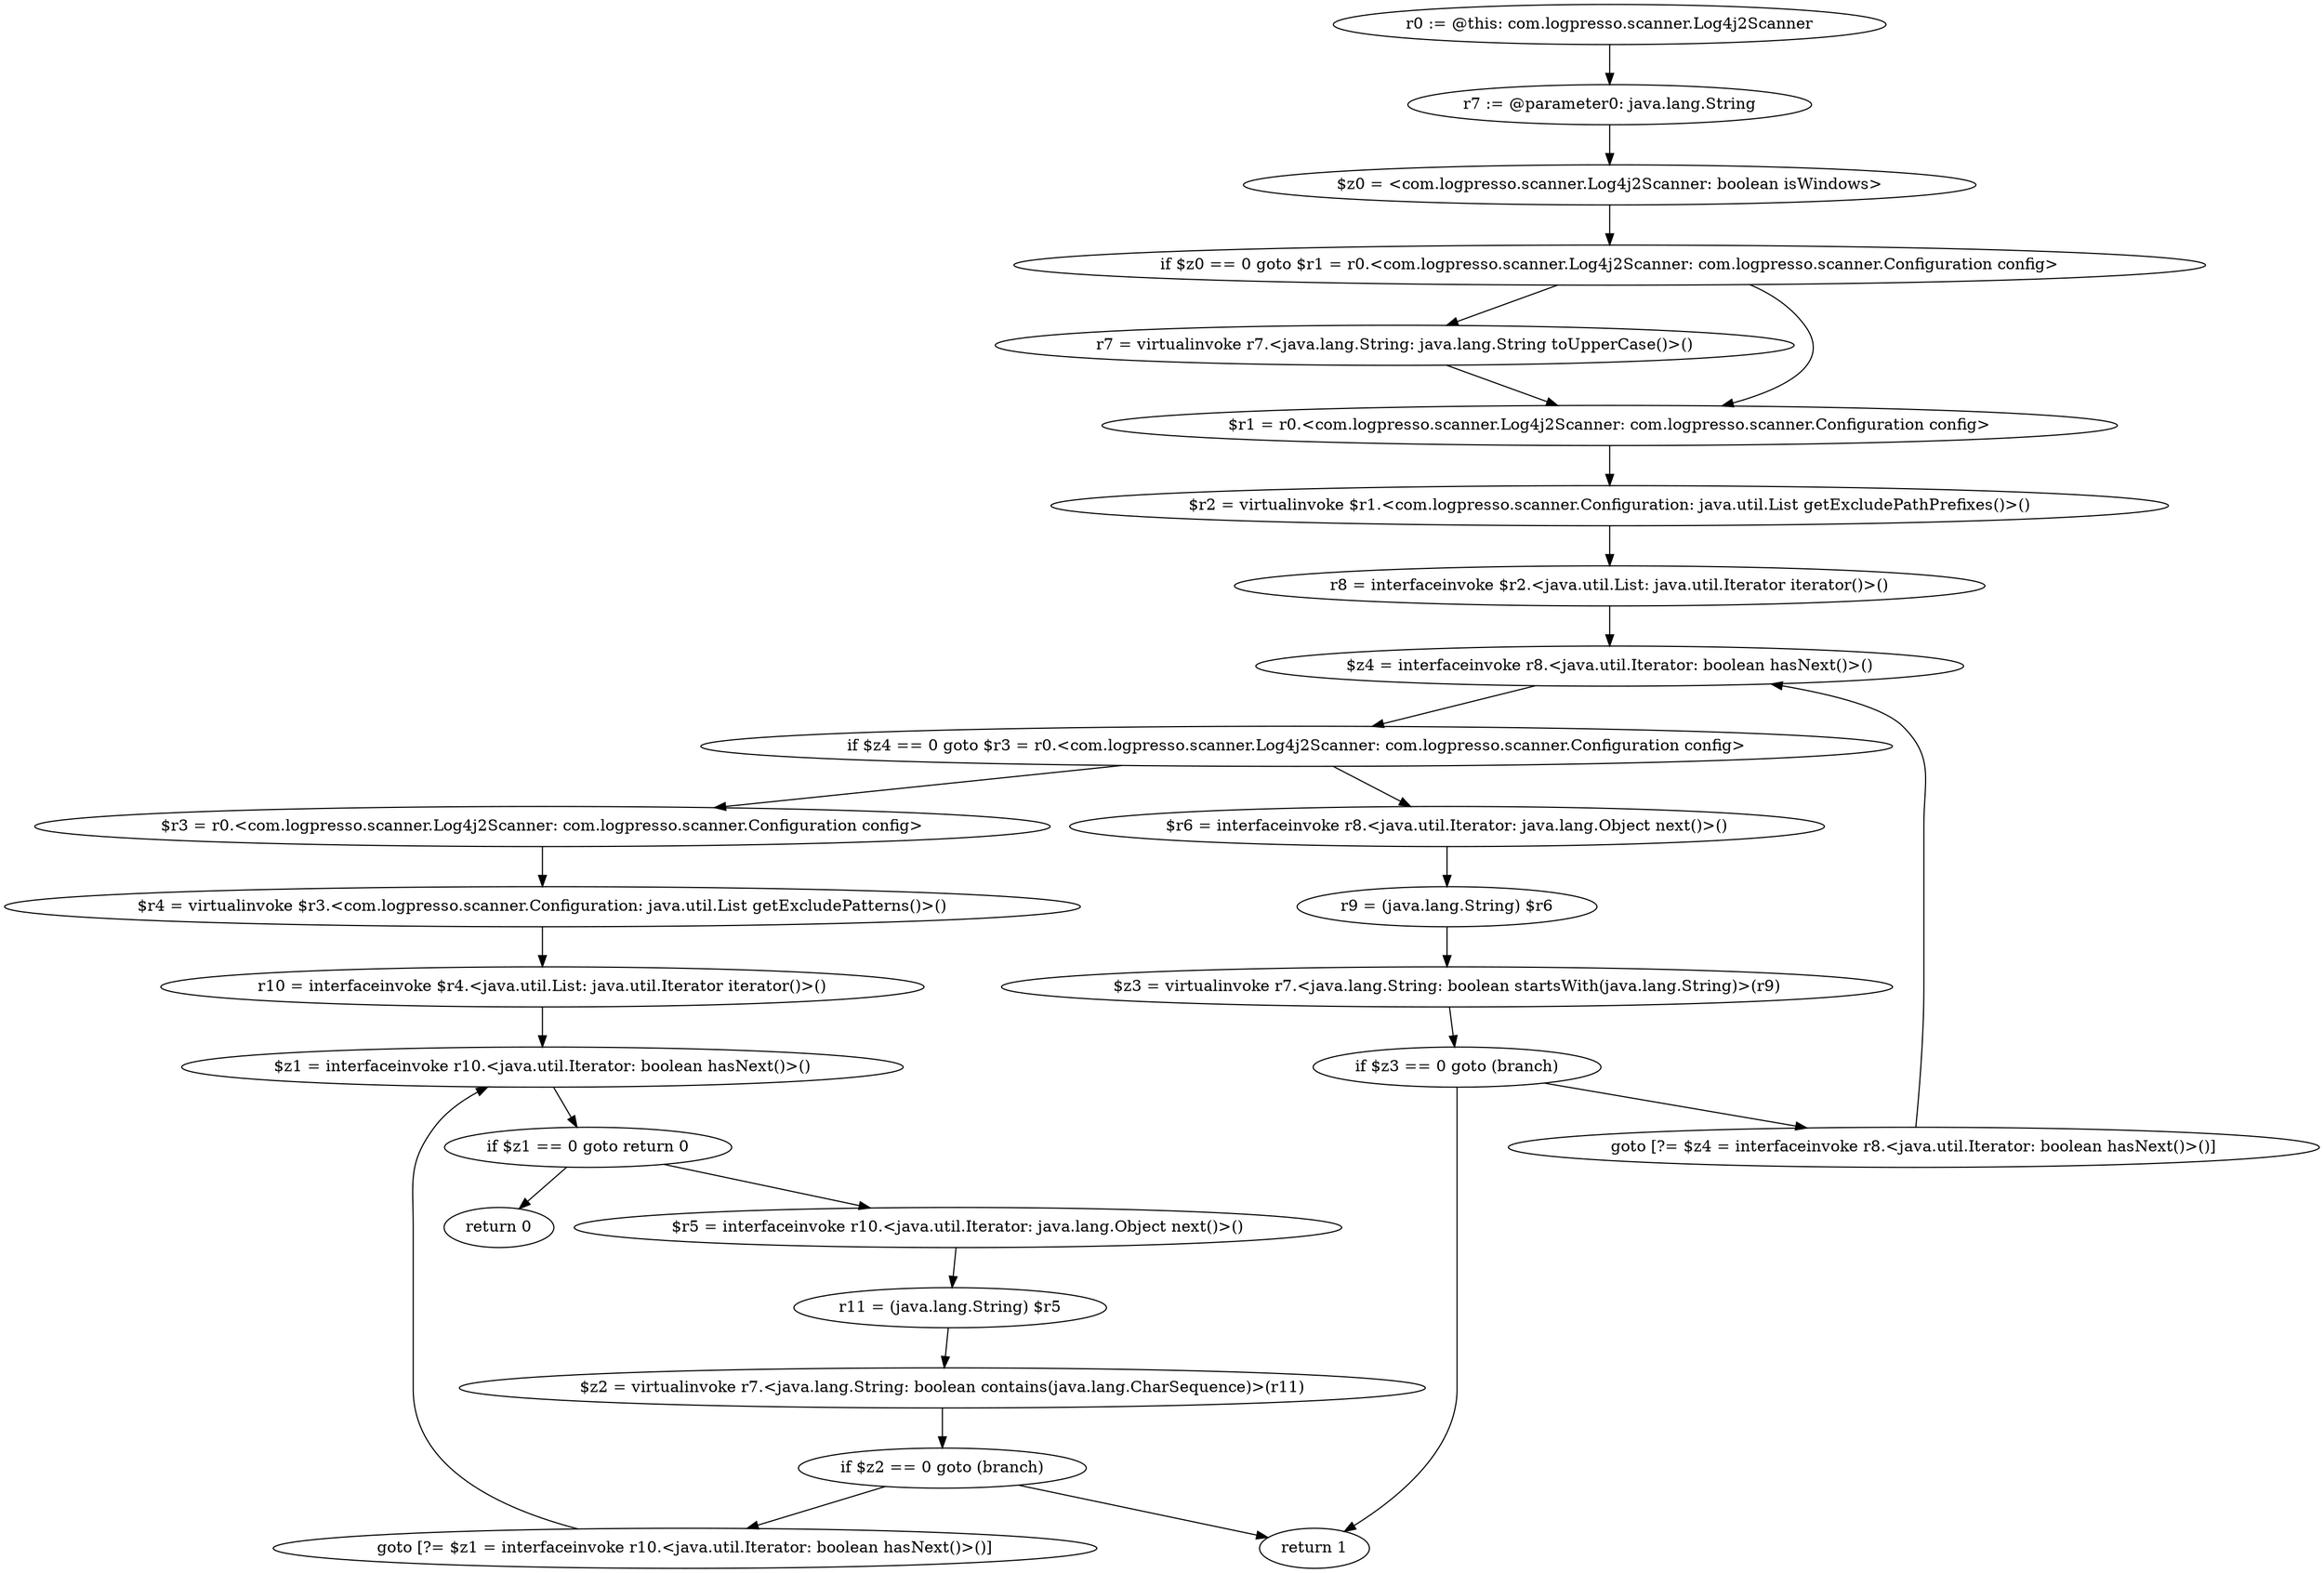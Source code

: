 digraph "unitGraph" {
    "r0 := @this: com.logpresso.scanner.Log4j2Scanner"
    "r7 := @parameter0: java.lang.String"
    "$z0 = <com.logpresso.scanner.Log4j2Scanner: boolean isWindows>"
    "if $z0 == 0 goto $r1 = r0.<com.logpresso.scanner.Log4j2Scanner: com.logpresso.scanner.Configuration config>"
    "r7 = virtualinvoke r7.<java.lang.String: java.lang.String toUpperCase()>()"
    "$r1 = r0.<com.logpresso.scanner.Log4j2Scanner: com.logpresso.scanner.Configuration config>"
    "$r2 = virtualinvoke $r1.<com.logpresso.scanner.Configuration: java.util.List getExcludePathPrefixes()>()"
    "r8 = interfaceinvoke $r2.<java.util.List: java.util.Iterator iterator()>()"
    "$z4 = interfaceinvoke r8.<java.util.Iterator: boolean hasNext()>()"
    "if $z4 == 0 goto $r3 = r0.<com.logpresso.scanner.Log4j2Scanner: com.logpresso.scanner.Configuration config>"
    "$r6 = interfaceinvoke r8.<java.util.Iterator: java.lang.Object next()>()"
    "r9 = (java.lang.String) $r6"
    "$z3 = virtualinvoke r7.<java.lang.String: boolean startsWith(java.lang.String)>(r9)"
    "if $z3 == 0 goto (branch)"
    "return 1"
    "goto [?= $z4 = interfaceinvoke r8.<java.util.Iterator: boolean hasNext()>()]"
    "$r3 = r0.<com.logpresso.scanner.Log4j2Scanner: com.logpresso.scanner.Configuration config>"
    "$r4 = virtualinvoke $r3.<com.logpresso.scanner.Configuration: java.util.List getExcludePatterns()>()"
    "r10 = interfaceinvoke $r4.<java.util.List: java.util.Iterator iterator()>()"
    "$z1 = interfaceinvoke r10.<java.util.Iterator: boolean hasNext()>()"
    "if $z1 == 0 goto return 0"
    "$r5 = interfaceinvoke r10.<java.util.Iterator: java.lang.Object next()>()"
    "r11 = (java.lang.String) $r5"
    "$z2 = virtualinvoke r7.<java.lang.String: boolean contains(java.lang.CharSequence)>(r11)"
    "if $z2 == 0 goto (branch)"
    "goto [?= $z1 = interfaceinvoke r10.<java.util.Iterator: boolean hasNext()>()]"
    "return 0"
    "r0 := @this: com.logpresso.scanner.Log4j2Scanner"->"r7 := @parameter0: java.lang.String";
    "r7 := @parameter0: java.lang.String"->"$z0 = <com.logpresso.scanner.Log4j2Scanner: boolean isWindows>";
    "$z0 = <com.logpresso.scanner.Log4j2Scanner: boolean isWindows>"->"if $z0 == 0 goto $r1 = r0.<com.logpresso.scanner.Log4j2Scanner: com.logpresso.scanner.Configuration config>";
    "if $z0 == 0 goto $r1 = r0.<com.logpresso.scanner.Log4j2Scanner: com.logpresso.scanner.Configuration config>"->"r7 = virtualinvoke r7.<java.lang.String: java.lang.String toUpperCase()>()";
    "if $z0 == 0 goto $r1 = r0.<com.logpresso.scanner.Log4j2Scanner: com.logpresso.scanner.Configuration config>"->"$r1 = r0.<com.logpresso.scanner.Log4j2Scanner: com.logpresso.scanner.Configuration config>";
    "r7 = virtualinvoke r7.<java.lang.String: java.lang.String toUpperCase()>()"->"$r1 = r0.<com.logpresso.scanner.Log4j2Scanner: com.logpresso.scanner.Configuration config>";
    "$r1 = r0.<com.logpresso.scanner.Log4j2Scanner: com.logpresso.scanner.Configuration config>"->"$r2 = virtualinvoke $r1.<com.logpresso.scanner.Configuration: java.util.List getExcludePathPrefixes()>()";
    "$r2 = virtualinvoke $r1.<com.logpresso.scanner.Configuration: java.util.List getExcludePathPrefixes()>()"->"r8 = interfaceinvoke $r2.<java.util.List: java.util.Iterator iterator()>()";
    "r8 = interfaceinvoke $r2.<java.util.List: java.util.Iterator iterator()>()"->"$z4 = interfaceinvoke r8.<java.util.Iterator: boolean hasNext()>()";
    "$z4 = interfaceinvoke r8.<java.util.Iterator: boolean hasNext()>()"->"if $z4 == 0 goto $r3 = r0.<com.logpresso.scanner.Log4j2Scanner: com.logpresso.scanner.Configuration config>";
    "if $z4 == 0 goto $r3 = r0.<com.logpresso.scanner.Log4j2Scanner: com.logpresso.scanner.Configuration config>"->"$r6 = interfaceinvoke r8.<java.util.Iterator: java.lang.Object next()>()";
    "if $z4 == 0 goto $r3 = r0.<com.logpresso.scanner.Log4j2Scanner: com.logpresso.scanner.Configuration config>"->"$r3 = r0.<com.logpresso.scanner.Log4j2Scanner: com.logpresso.scanner.Configuration config>";
    "$r6 = interfaceinvoke r8.<java.util.Iterator: java.lang.Object next()>()"->"r9 = (java.lang.String) $r6";
    "r9 = (java.lang.String) $r6"->"$z3 = virtualinvoke r7.<java.lang.String: boolean startsWith(java.lang.String)>(r9)";
    "$z3 = virtualinvoke r7.<java.lang.String: boolean startsWith(java.lang.String)>(r9)"->"if $z3 == 0 goto (branch)";
    "if $z3 == 0 goto (branch)"->"return 1";
    "if $z3 == 0 goto (branch)"->"goto [?= $z4 = interfaceinvoke r8.<java.util.Iterator: boolean hasNext()>()]";
    "goto [?= $z4 = interfaceinvoke r8.<java.util.Iterator: boolean hasNext()>()]"->"$z4 = interfaceinvoke r8.<java.util.Iterator: boolean hasNext()>()";
    "$r3 = r0.<com.logpresso.scanner.Log4j2Scanner: com.logpresso.scanner.Configuration config>"->"$r4 = virtualinvoke $r3.<com.logpresso.scanner.Configuration: java.util.List getExcludePatterns()>()";
    "$r4 = virtualinvoke $r3.<com.logpresso.scanner.Configuration: java.util.List getExcludePatterns()>()"->"r10 = interfaceinvoke $r4.<java.util.List: java.util.Iterator iterator()>()";
    "r10 = interfaceinvoke $r4.<java.util.List: java.util.Iterator iterator()>()"->"$z1 = interfaceinvoke r10.<java.util.Iterator: boolean hasNext()>()";
    "$z1 = interfaceinvoke r10.<java.util.Iterator: boolean hasNext()>()"->"if $z1 == 0 goto return 0";
    "if $z1 == 0 goto return 0"->"$r5 = interfaceinvoke r10.<java.util.Iterator: java.lang.Object next()>()";
    "if $z1 == 0 goto return 0"->"return 0";
    "$r5 = interfaceinvoke r10.<java.util.Iterator: java.lang.Object next()>()"->"r11 = (java.lang.String) $r5";
    "r11 = (java.lang.String) $r5"->"$z2 = virtualinvoke r7.<java.lang.String: boolean contains(java.lang.CharSequence)>(r11)";
    "$z2 = virtualinvoke r7.<java.lang.String: boolean contains(java.lang.CharSequence)>(r11)"->"if $z2 == 0 goto (branch)";
    "if $z2 == 0 goto (branch)"->"return 1";
    "if $z2 == 0 goto (branch)"->"goto [?= $z1 = interfaceinvoke r10.<java.util.Iterator: boolean hasNext()>()]";
    "goto [?= $z1 = interfaceinvoke r10.<java.util.Iterator: boolean hasNext()>()]"->"$z1 = interfaceinvoke r10.<java.util.Iterator: boolean hasNext()>()";
}
